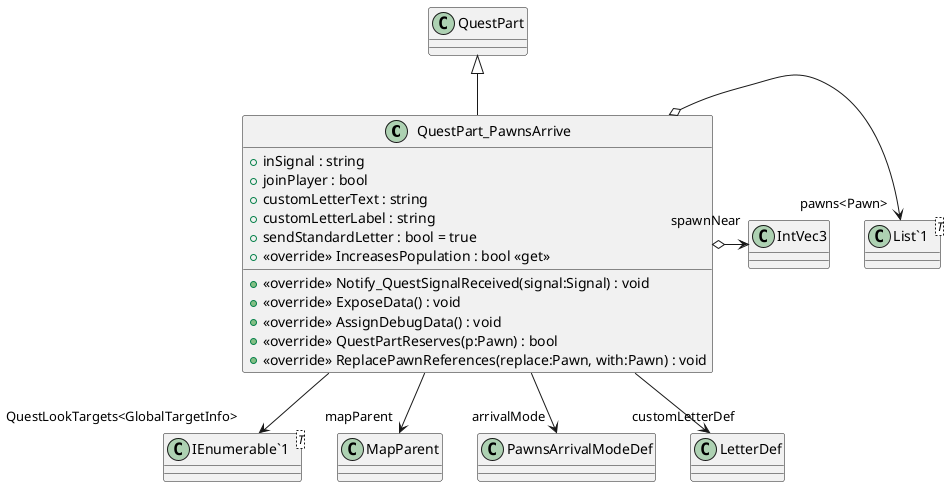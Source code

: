 @startuml
class QuestPart_PawnsArrive {
    + inSignal : string
    + joinPlayer : bool
    + customLetterText : string
    + customLetterLabel : string
    + sendStandardLetter : bool = true
    + <<override>> IncreasesPopulation : bool <<get>>
    + <<override>> Notify_QuestSignalReceived(signal:Signal) : void
    + <<override>> ExposeData() : void
    + <<override>> AssignDebugData() : void
    + <<override>> QuestPartReserves(p:Pawn) : bool
    + <<override>> ReplacePawnReferences(replace:Pawn, with:Pawn) : void
}
class "List`1"<T> {
}
class "IEnumerable`1"<T> {
}
QuestPart <|-- QuestPart_PawnsArrive
QuestPart_PawnsArrive --> "mapParent" MapParent
QuestPart_PawnsArrive o-> "pawns<Pawn>" "List`1"
QuestPart_PawnsArrive --> "arrivalMode" PawnsArrivalModeDef
QuestPart_PawnsArrive o-> "spawnNear" IntVec3
QuestPart_PawnsArrive --> "customLetterDef" LetterDef
QuestPart_PawnsArrive --> "QuestLookTargets<GlobalTargetInfo>" "IEnumerable`1"
@enduml
